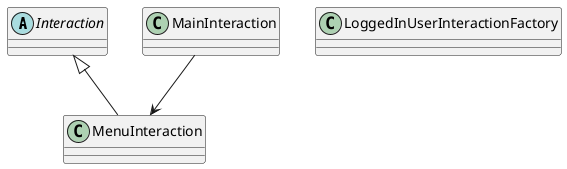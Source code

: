 @startuml
abstract class Interaction
class MenuInteraction extends Interaction

class MainInteraction

MainInteraction --> MenuInteraction
class LoggedInUserInteractionFactory
@enduml